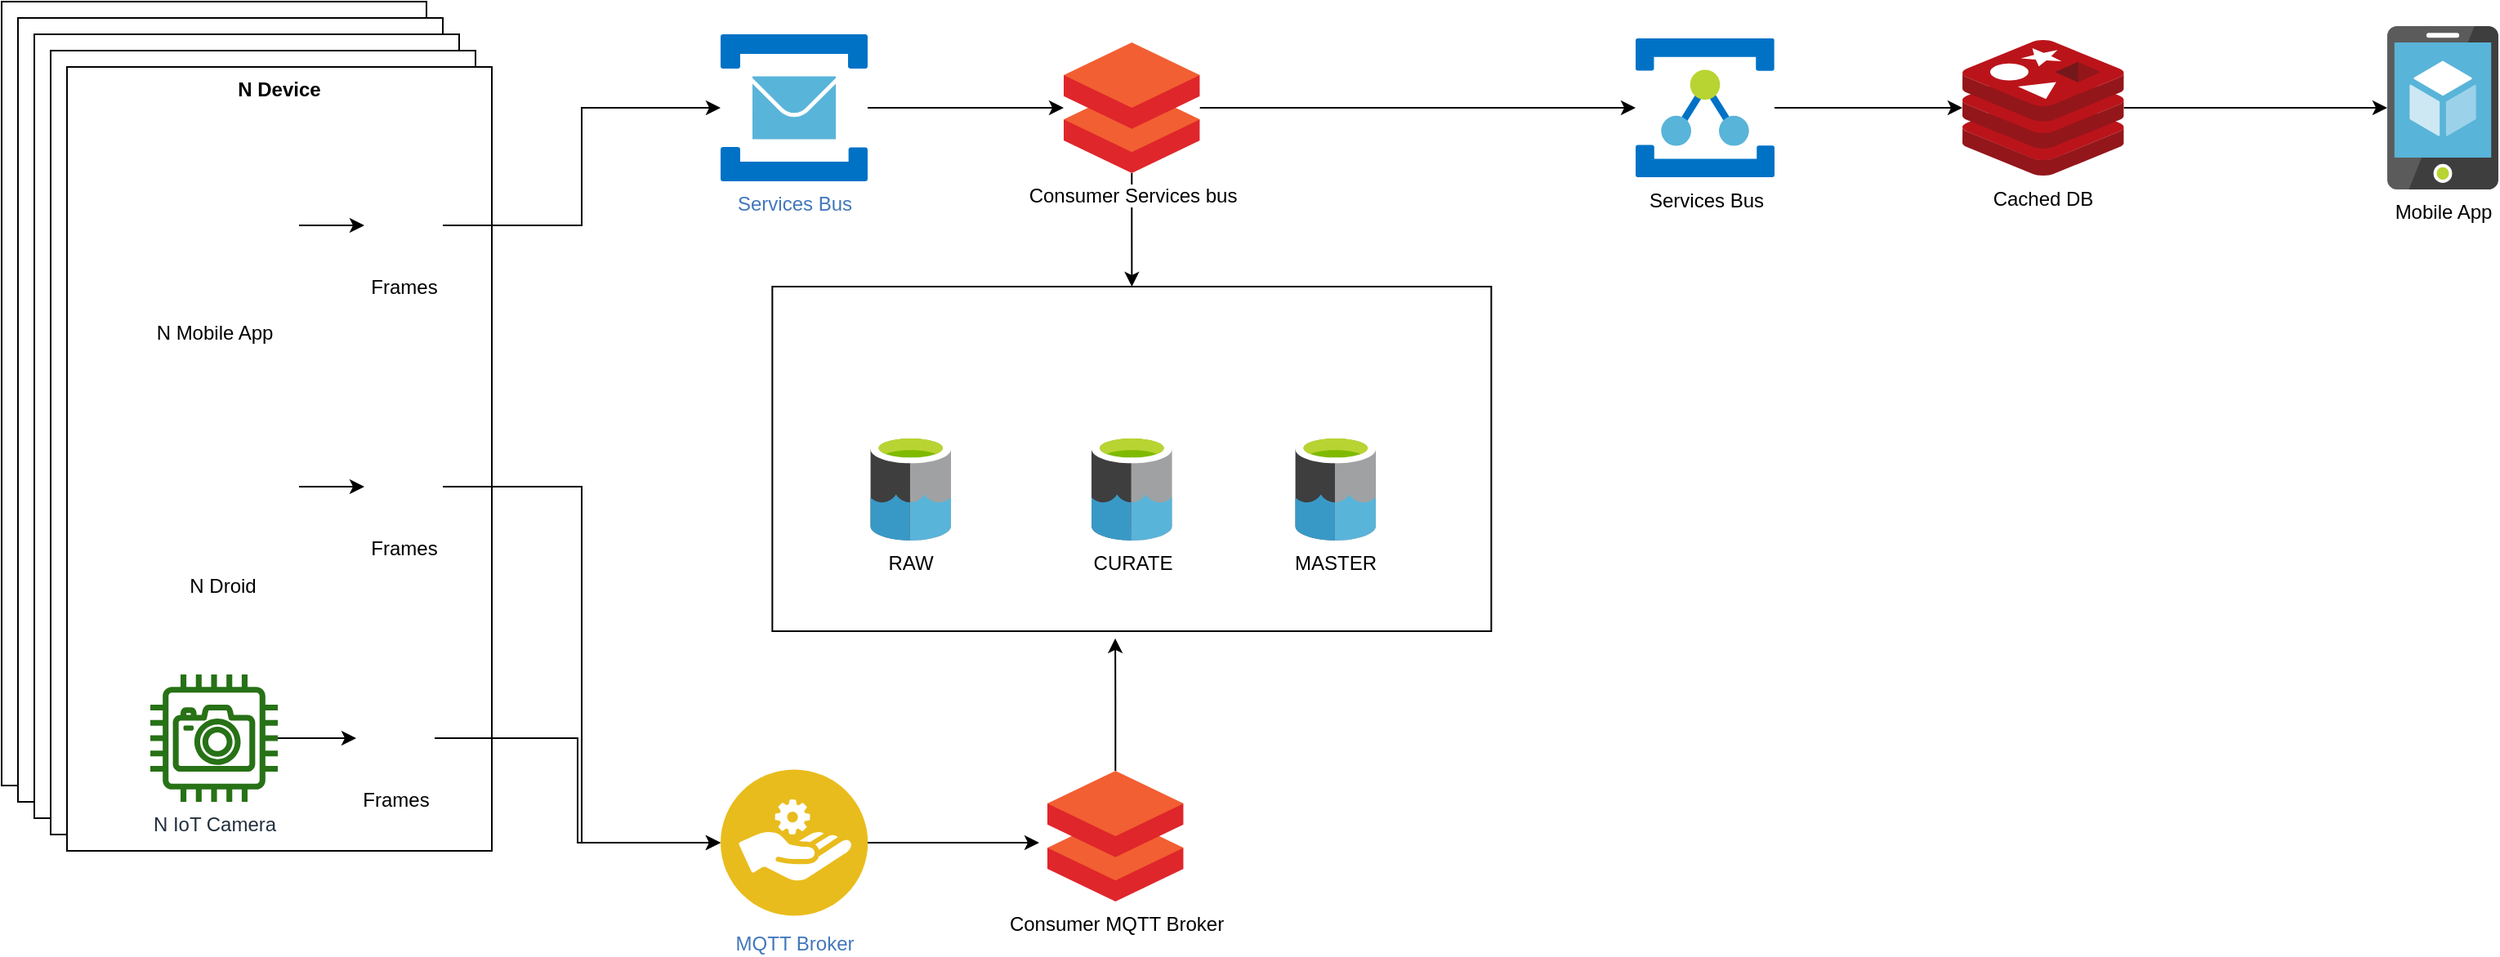 <mxfile version="14.9.2" type="github">
  <diagram id="hyk8w-bVJRb5cHFdbb5j" name="Page-1">
    <mxGraphModel dx="2217" dy="1260" grid="1" gridSize="10" guides="1" tooltips="1" connect="1" arrows="1" fold="1" page="1" pageScale="1" pageWidth="850" pageHeight="1100" math="0" shadow="0">
      <root>
        <mxCell id="0" />
        <mxCell id="1" parent="0" />
        <mxCell id="-iayDu2l66xgWA1nQs0N-4" value="" style="rounded=0;whiteSpace=wrap;html=1;" vertex="1" parent="1">
          <mxGeometry x="40" y="50" width="260" height="480" as="geometry" />
        </mxCell>
        <mxCell id="-iayDu2l66xgWA1nQs0N-5" value="" style="rounded=0;whiteSpace=wrap;html=1;" vertex="1" parent="1">
          <mxGeometry x="50" y="60" width="260" height="480" as="geometry" />
        </mxCell>
        <mxCell id="-iayDu2l66xgWA1nQs0N-6" value="" style="rounded=0;whiteSpace=wrap;html=1;" vertex="1" parent="1">
          <mxGeometry x="60" y="70" width="260" height="480" as="geometry" />
        </mxCell>
        <mxCell id="-iayDu2l66xgWA1nQs0N-7" value="" style="rounded=0;whiteSpace=wrap;html=1;" vertex="1" parent="1">
          <mxGeometry x="70" y="80" width="260" height="480" as="geometry" />
        </mxCell>
        <mxCell id="-iayDu2l66xgWA1nQs0N-8" value="N Device" style="rounded=0;whiteSpace=wrap;html=1;verticalAlign=top;fontStyle=1" vertex="1" parent="1">
          <mxGeometry x="80" y="90" width="260" height="480" as="geometry" />
        </mxCell>
        <mxCell id="-iayDu2l66xgWA1nQs0N-15" style="edgeStyle=orthogonalEdgeStyle;rounded=0;orthogonalLoop=1;jettySize=auto;html=1;" edge="1" parent="1" source="-iayDu2l66xgWA1nQs0N-9" target="-iayDu2l66xgWA1nQs0N-12">
          <mxGeometry relative="1" as="geometry" />
        </mxCell>
        <mxCell id="-iayDu2l66xgWA1nQs0N-9" value="N Droid" style="shape=image;html=1;verticalAlign=top;verticalLabelPosition=bottom;labelBackgroundColor=#ffffff;imageAspect=0;aspect=fixed;image=https://cdn2.iconfinder.com/data/icons/innovation-technology-1/512/tech_0011-128.png" vertex="1" parent="1">
          <mxGeometry x="128" y="300" width="94" height="94" as="geometry" />
        </mxCell>
        <mxCell id="-iayDu2l66xgWA1nQs0N-16" style="edgeStyle=orthogonalEdgeStyle;rounded=0;orthogonalLoop=1;jettySize=auto;html=1;" edge="1" parent="1" source="-iayDu2l66xgWA1nQs0N-10" target="-iayDu2l66xgWA1nQs0N-13">
          <mxGeometry relative="1" as="geometry" />
        </mxCell>
        <mxCell id="-iayDu2l66xgWA1nQs0N-10" value="N Mobile App" style="shape=image;html=1;verticalAlign=top;verticalLabelPosition=bottom;labelBackgroundColor=#ffffff;imageAspect=0;aspect=fixed;image=https://cdn2.iconfinder.com/data/icons/kitchen-appliances-computers-and-electronics/32/Appliances-06-128.png" vertex="1" parent="1">
          <mxGeometry x="118" y="135" width="104" height="104" as="geometry" />
        </mxCell>
        <mxCell id="-iayDu2l66xgWA1nQs0N-17" style="edgeStyle=orthogonalEdgeStyle;rounded=0;orthogonalLoop=1;jettySize=auto;html=1;entryX=0;entryY=0.5;entryDx=0;entryDy=0;" edge="1" parent="1" source="-iayDu2l66xgWA1nQs0N-11" target="-iayDu2l66xgWA1nQs0N-14">
          <mxGeometry relative="1" as="geometry" />
        </mxCell>
        <mxCell id="-iayDu2l66xgWA1nQs0N-11" value="N IoT Camera" style="outlineConnect=0;fontColor=#232F3E;gradientColor=none;fillColor=#277116;strokeColor=none;dashed=0;verticalLabelPosition=bottom;verticalAlign=top;align=center;html=1;fontSize=12;fontStyle=0;aspect=fixed;pointerEvents=1;shape=mxgraph.aws4.camera;" vertex="1" parent="1">
          <mxGeometry x="131" y="462" width="78" height="78" as="geometry" />
        </mxCell>
        <mxCell id="-iayDu2l66xgWA1nQs0N-25" style="edgeStyle=orthogonalEdgeStyle;rounded=0;orthogonalLoop=1;jettySize=auto;html=1;entryX=0;entryY=0.5;entryDx=0;entryDy=0;" edge="1" parent="1" source="-iayDu2l66xgWA1nQs0N-12" target="-iayDu2l66xgWA1nQs0N-18">
          <mxGeometry relative="1" as="geometry" />
        </mxCell>
        <mxCell id="-iayDu2l66xgWA1nQs0N-12" value="Frames" style="shape=image;html=1;verticalAlign=top;verticalLabelPosition=bottom;labelBackgroundColor=#ffffff;imageAspect=0;aspect=fixed;image=https://cdn4.iconfinder.com/data/icons/48x48-free-object-icons/48/Multimedia.png" vertex="1" parent="1">
          <mxGeometry x="262" y="323" width="48" height="48" as="geometry" />
        </mxCell>
        <mxCell id="-iayDu2l66xgWA1nQs0N-28" style="edgeStyle=orthogonalEdgeStyle;rounded=0;orthogonalLoop=1;jettySize=auto;html=1;entryX=0;entryY=0.5;entryDx=0;entryDy=0;" edge="1" parent="1" source="-iayDu2l66xgWA1nQs0N-13" target="-iayDu2l66xgWA1nQs0N-27">
          <mxGeometry relative="1" as="geometry" />
        </mxCell>
        <mxCell id="-iayDu2l66xgWA1nQs0N-13" value="Frames" style="shape=image;html=1;verticalAlign=top;verticalLabelPosition=bottom;labelBackgroundColor=#ffffff;imageAspect=0;aspect=fixed;image=https://cdn4.iconfinder.com/data/icons/48x48-free-object-icons/48/Multimedia.png" vertex="1" parent="1">
          <mxGeometry x="262" y="163" width="48" height="48" as="geometry" />
        </mxCell>
        <mxCell id="-iayDu2l66xgWA1nQs0N-26" style="edgeStyle=orthogonalEdgeStyle;rounded=0;orthogonalLoop=1;jettySize=auto;html=1;entryX=0;entryY=0.5;entryDx=0;entryDy=0;" edge="1" parent="1" source="-iayDu2l66xgWA1nQs0N-14" target="-iayDu2l66xgWA1nQs0N-18">
          <mxGeometry relative="1" as="geometry" />
        </mxCell>
        <mxCell id="-iayDu2l66xgWA1nQs0N-14" value="Frames" style="shape=image;html=1;verticalAlign=top;verticalLabelPosition=bottom;labelBackgroundColor=#ffffff;imageAspect=0;aspect=fixed;image=https://cdn4.iconfinder.com/data/icons/48x48-free-object-icons/48/Multimedia.png" vertex="1" parent="1">
          <mxGeometry x="257" y="477" width="48" height="48" as="geometry" />
        </mxCell>
        <mxCell id="-iayDu2l66xgWA1nQs0N-32" style="edgeStyle=orthogonalEdgeStyle;rounded=0;orthogonalLoop=1;jettySize=auto;html=1;entryX=-0.06;entryY=0.55;entryDx=0;entryDy=0;entryPerimeter=0;" edge="1" parent="1" source="-iayDu2l66xgWA1nQs0N-18" target="-iayDu2l66xgWA1nQs0N-30">
          <mxGeometry relative="1" as="geometry" />
        </mxCell>
        <mxCell id="-iayDu2l66xgWA1nQs0N-18" value="MQTT Broker" style="aspect=fixed;perimeter=ellipsePerimeter;html=1;align=center;shadow=0;dashed=0;fontColor=#4277BB;labelBackgroundColor=#ffffff;fontSize=12;spacingTop=3;image;image=img/lib/ibm/applications/service_broker.svg;" vertex="1" parent="1">
          <mxGeometry x="480" y="520" width="90" height="90" as="geometry" />
        </mxCell>
        <mxCell id="-iayDu2l66xgWA1nQs0N-31" style="edgeStyle=orthogonalEdgeStyle;rounded=0;orthogonalLoop=1;jettySize=auto;html=1;" edge="1" parent="1" source="-iayDu2l66xgWA1nQs0N-27" target="-iayDu2l66xgWA1nQs0N-29">
          <mxGeometry relative="1" as="geometry" />
        </mxCell>
        <mxCell id="-iayDu2l66xgWA1nQs0N-27" value="Services Bus" style="aspect=fixed;html=1;points=[];align=center;image;fontSize=12;image=img/lib/mscae/Service_Bus.svg;shadow=0;dashed=0;fontFamily=Helvetica;fontColor=#4277BB;strokeColor=#000000;fillColor=#ffffff;" vertex="1" parent="1">
          <mxGeometry x="480" y="70" width="90" height="90" as="geometry" />
        </mxCell>
        <mxCell id="-iayDu2l66xgWA1nQs0N-40" style="edgeStyle=orthogonalEdgeStyle;rounded=0;orthogonalLoop=1;jettySize=auto;html=1;" edge="1" parent="1" source="-iayDu2l66xgWA1nQs0N-29" target="-iayDu2l66xgWA1nQs0N-34">
          <mxGeometry relative="1" as="geometry" />
        </mxCell>
        <mxCell id="-iayDu2l66xgWA1nQs0N-46" style="edgeStyle=orthogonalEdgeStyle;rounded=0;orthogonalLoop=1;jettySize=auto;html=1;" edge="1" parent="1" source="-iayDu2l66xgWA1nQs0N-29" target="-iayDu2l66xgWA1nQs0N-45">
          <mxGeometry relative="1" as="geometry" />
        </mxCell>
        <mxCell id="-iayDu2l66xgWA1nQs0N-29" value="Consumer Services bus" style="aspect=fixed;html=1;points=[];align=center;image;fontSize=12;image=img/lib/mscae/Databricks.svg;" vertex="1" parent="1">
          <mxGeometry x="690" y="75" width="83.33" height="80" as="geometry" />
        </mxCell>
        <mxCell id="-iayDu2l66xgWA1nQs0N-41" style="edgeStyle=orthogonalEdgeStyle;rounded=0;orthogonalLoop=1;jettySize=auto;html=1;entryX=0.477;entryY=1.021;entryDx=0;entryDy=0;entryPerimeter=0;" edge="1" parent="1" source="-iayDu2l66xgWA1nQs0N-30" target="-iayDu2l66xgWA1nQs0N-34">
          <mxGeometry relative="1" as="geometry" />
        </mxCell>
        <mxCell id="-iayDu2l66xgWA1nQs0N-30" value="Consumer MQTT Broker" style="aspect=fixed;html=1;points=[];align=center;image;fontSize=12;image=img/lib/mscae/Databricks.svg;" vertex="1" parent="1">
          <mxGeometry x="680" y="521" width="83.33" height="80" as="geometry" />
        </mxCell>
        <mxCell id="-iayDu2l66xgWA1nQs0N-34" value="" style="rounded=0;whiteSpace=wrap;html=1;verticalAlign=middle;labelPosition=center;verticalLabelPosition=middle;align=center;spacingLeft=4;" vertex="1" parent="1">
          <mxGeometry x="511.67" y="224.5" width="440" height="211" as="geometry" />
        </mxCell>
        <mxCell id="-iayDu2l66xgWA1nQs0N-39" value="" style="shape=image;verticalLabelPosition=bottom;labelBackgroundColor=#ffffff;verticalAlign=top;aspect=fixed;imageAspect=0;image=https://miro.medium.com/max/612/1*vxgVZ4LubyxAW43YYH8Law.jpeg;" vertex="1" parent="1">
          <mxGeometry x="695.57" y="237" width="72.2" height="59.15" as="geometry" />
        </mxCell>
        <mxCell id="-iayDu2l66xgWA1nQs0N-42" value="RAW" style="aspect=fixed;html=1;points=[];align=center;image;fontSize=12;image=img/lib/mscae/Data_Lake.svg;" vertex="1" parent="1">
          <mxGeometry x="571.67" y="315" width="49.4" height="65" as="geometry" />
        </mxCell>
        <mxCell id="-iayDu2l66xgWA1nQs0N-43" value="CURATE" style="aspect=fixed;html=1;points=[];align=center;image;fontSize=12;image=img/lib/mscae/Data_Lake.svg;" vertex="1" parent="1">
          <mxGeometry x="706.97" y="315" width="49.4" height="65" as="geometry" />
        </mxCell>
        <mxCell id="-iayDu2l66xgWA1nQs0N-44" value="MASTER" style="aspect=fixed;html=1;points=[];align=center;image;fontSize=12;image=img/lib/mscae/Data_Lake.svg;" vertex="1" parent="1">
          <mxGeometry x="831.67" y="315" width="49.4" height="65" as="geometry" />
        </mxCell>
        <mxCell id="-iayDu2l66xgWA1nQs0N-49" style="edgeStyle=orthogonalEdgeStyle;rounded=0;orthogonalLoop=1;jettySize=auto;html=1;" edge="1" parent="1" source="-iayDu2l66xgWA1nQs0N-45" target="-iayDu2l66xgWA1nQs0N-48">
          <mxGeometry relative="1" as="geometry" />
        </mxCell>
        <mxCell id="-iayDu2l66xgWA1nQs0N-45" value="Services Bus" style="aspect=fixed;html=1;points=[];align=center;image;fontSize=12;image=img/lib/mscae/Service_Bus_Relay.svg;" vertex="1" parent="1">
          <mxGeometry x="1040" y="72.5" width="85" height="85" as="geometry" />
        </mxCell>
        <mxCell id="-iayDu2l66xgWA1nQs0N-51" style="edgeStyle=orthogonalEdgeStyle;rounded=0;orthogonalLoop=1;jettySize=auto;html=1;" edge="1" parent="1" source="-iayDu2l66xgWA1nQs0N-48" target="-iayDu2l66xgWA1nQs0N-55">
          <mxGeometry relative="1" as="geometry">
            <mxPoint x="1428.5" y="298.5" as="targetPoint" />
          </mxGeometry>
        </mxCell>
        <mxCell id="-iayDu2l66xgWA1nQs0N-48" value="Cached DB" style="aspect=fixed;html=1;points=[];align=center;image;fontSize=12;image=img/lib/mscae/Cache_Redis_Product.svg;" vertex="1" parent="1">
          <mxGeometry x="1240" y="73.5" width="98.81" height="83" as="geometry" />
        </mxCell>
        <mxCell id="-iayDu2l66xgWA1nQs0N-55" value="Mobile App" style="aspect=fixed;html=1;points=[];align=center;image;fontSize=12;image=img/lib/mscae/App_Service_Mobile_App.svg;" vertex="1" parent="1">
          <mxGeometry x="1500" y="65" width="68" height="100" as="geometry" />
        </mxCell>
      </root>
    </mxGraphModel>
  </diagram>
</mxfile>
